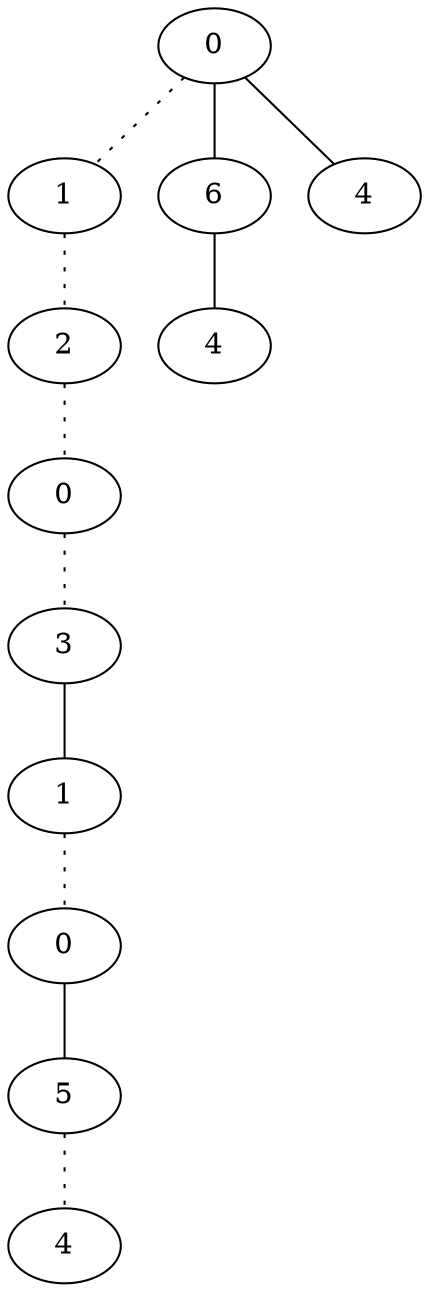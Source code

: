 graph {
a0[label=0];
a1[label=1];
a2[label=2];
a3[label=0];
a4[label=3];
a5[label=1];
a6[label=0];
a7[label=5];
a8[label=4];
a9[label=6];
a10[label=4];
a11[label=4];
a0 -- a1 [style=dotted];
a0 -- a9;
a0 -- a11;
a1 -- a2 [style=dotted];
a2 -- a3 [style=dotted];
a3 -- a4 [style=dotted];
a4 -- a5;
a5 -- a6 [style=dotted];
a6 -- a7;
a7 -- a8 [style=dotted];
a9 -- a10;
}
